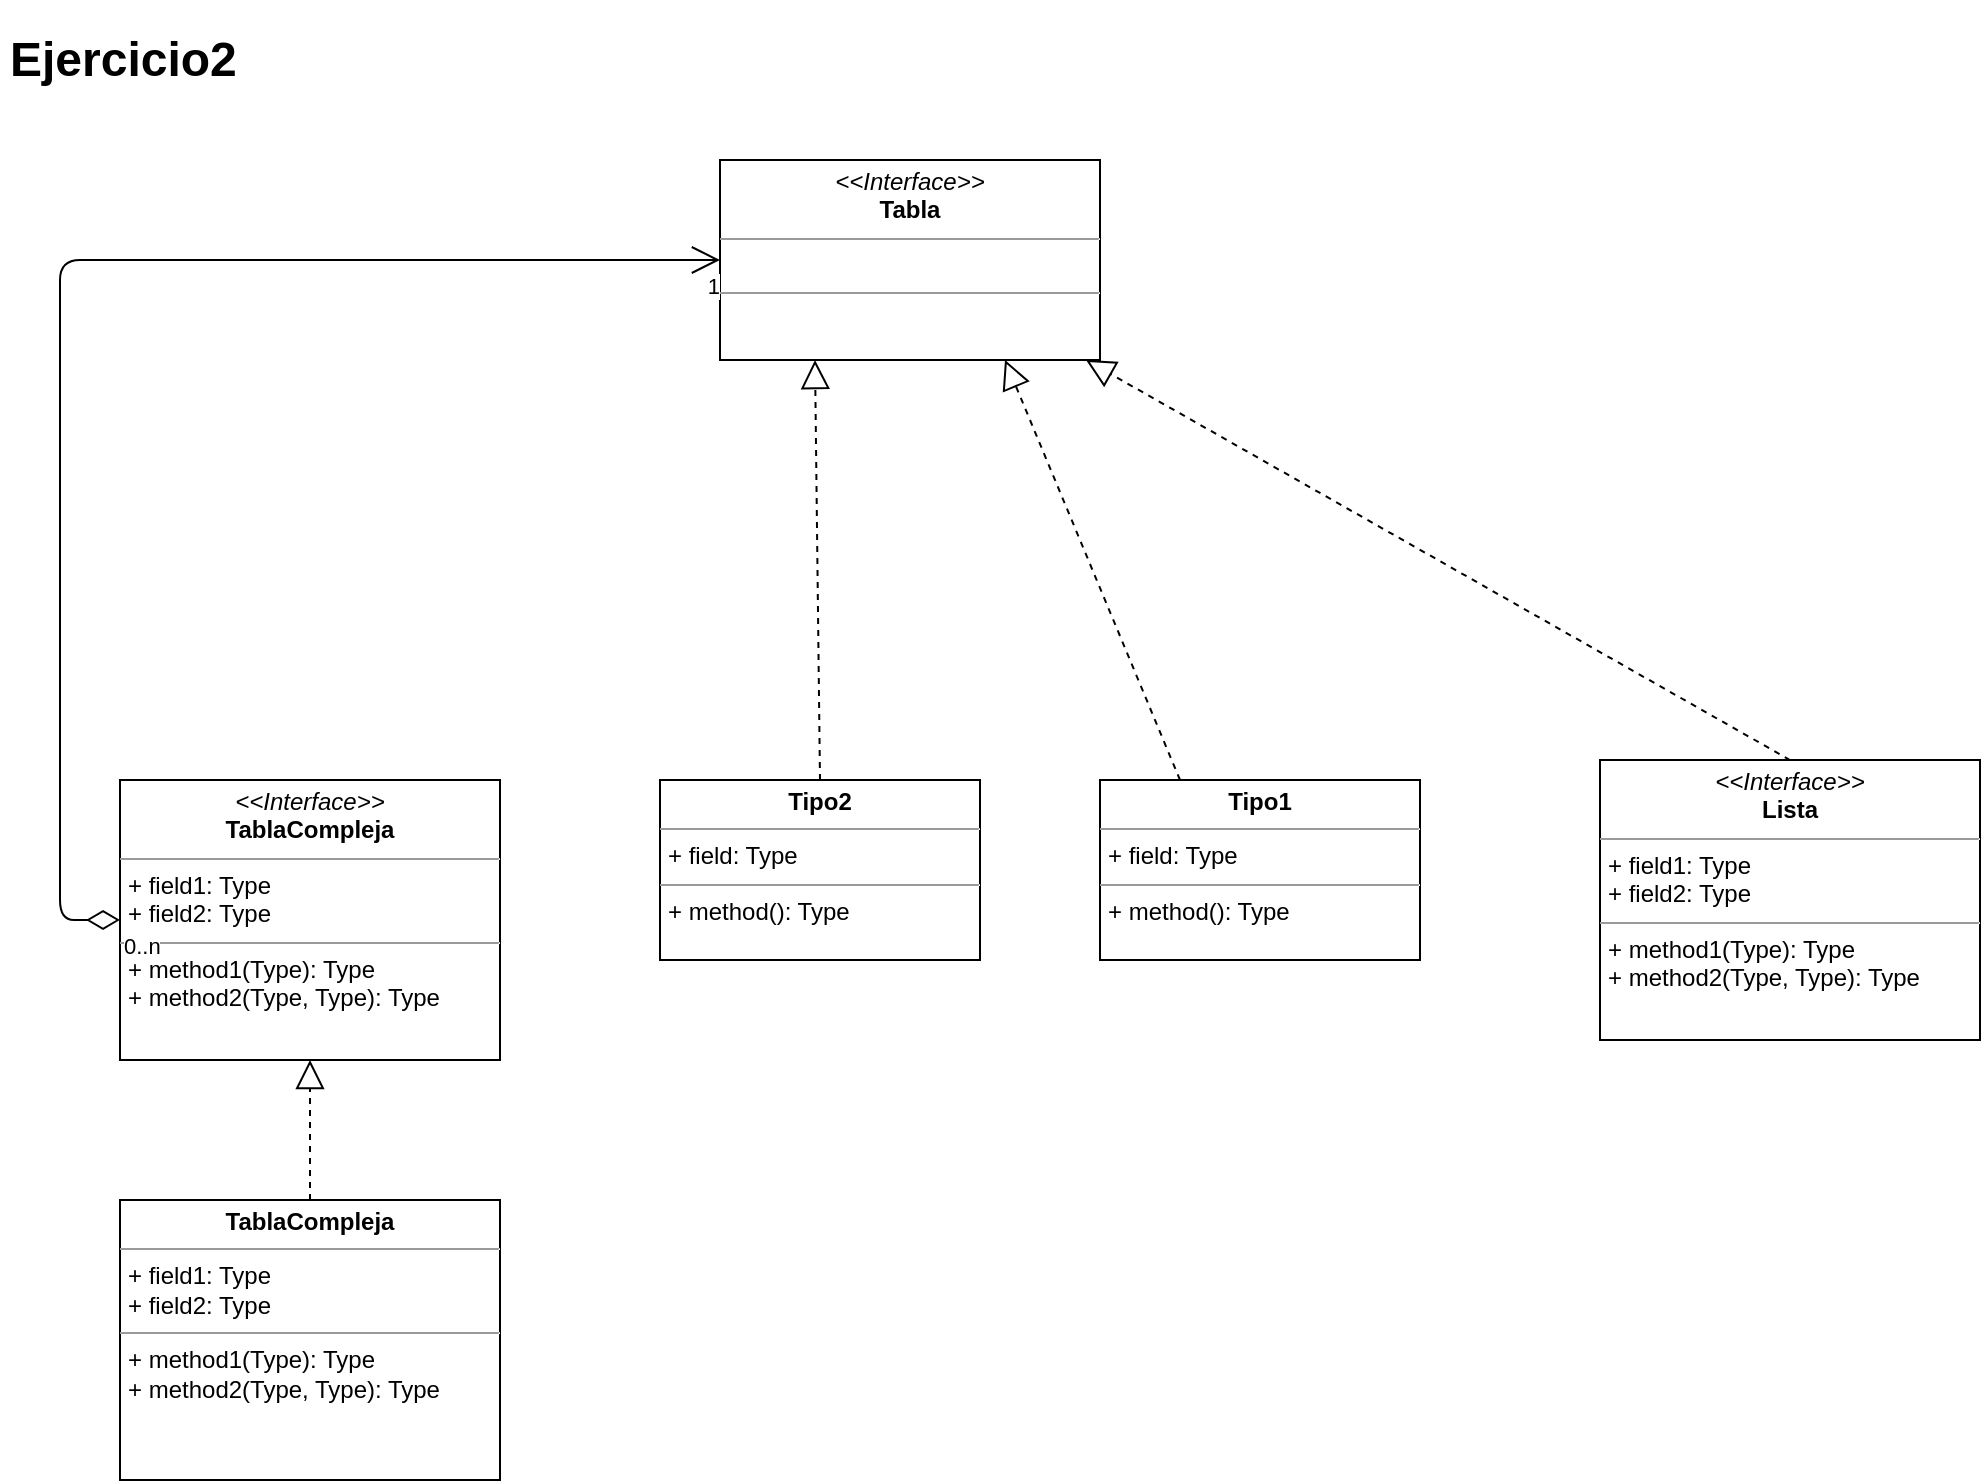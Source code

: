 <mxfile version="14.7.6" type="github">
  <diagram name="Page-1" id="c4acf3e9-155e-7222-9cf6-157b1a14988f">
    <mxGraphModel dx="970" dy="722" grid="1" gridSize="10" guides="1" tooltips="1" connect="1" arrows="1" fold="1" page="1" pageScale="1" pageWidth="850" pageHeight="1100" background="none" math="0" shadow="0">
      <root>
        <mxCell id="0" />
        <mxCell id="1" parent="0" />
        <mxCell id="9-uyIl088HcAID7fpcqB-3" value="&lt;h1&gt;Ejercicio2&lt;/h1&gt;&lt;p&gt;&lt;br&gt;&lt;/p&gt;" style="text;html=1;strokeColor=none;fillColor=none;spacing=5;spacingTop=-20;whiteSpace=wrap;overflow=hidden;rounded=0;" parent="1" vertex="1">
          <mxGeometry x="160" y="70" width="190" height="60" as="geometry" />
        </mxCell>
        <mxCell id="9-uyIl088HcAID7fpcqB-5" value="&lt;p style=&quot;margin: 0px ; margin-top: 4px ; text-align: center&quot;&gt;&lt;i&gt;&amp;lt;&amp;lt;Interface&amp;gt;&amp;gt;&lt;/i&gt;&lt;br&gt;&lt;b&gt;Tabla&lt;/b&gt;&lt;/p&gt;&lt;hr size=&quot;1&quot;&gt;&lt;p style=&quot;margin: 0px ; margin-left: 4px&quot;&gt;&lt;br&gt;&lt;/p&gt;&lt;hr size=&quot;1&quot;&gt;&lt;p style=&quot;margin: 0px ; margin-left: 4px&quot;&gt;&lt;br&gt;&lt;/p&gt;" style="verticalAlign=top;align=left;overflow=fill;fontSize=12;fontFamily=Helvetica;html=1;" parent="1" vertex="1">
          <mxGeometry x="520" y="140" width="190" height="100" as="geometry" />
        </mxCell>
        <mxCell id="9-uyIl088HcAID7fpcqB-6" value="&lt;p style=&quot;margin: 0px ; margin-top: 4px ; text-align: center&quot;&gt;&lt;b&gt;Tipo1&lt;/b&gt;&lt;/p&gt;&lt;hr size=&quot;1&quot;&gt;&lt;p style=&quot;margin: 0px ; margin-left: 4px&quot;&gt;+ field: Type&lt;/p&gt;&lt;hr size=&quot;1&quot;&gt;&lt;p style=&quot;margin: 0px ; margin-left: 4px&quot;&gt;+ method(): Type&lt;/p&gt;" style="verticalAlign=top;align=left;overflow=fill;fontSize=12;fontFamily=Helvetica;html=1;" parent="1" vertex="1">
          <mxGeometry x="710" y="450" width="160" height="90" as="geometry" />
        </mxCell>
        <mxCell id="9-uyIl088HcAID7fpcqB-8" value="&lt;p style=&quot;margin: 0px ; margin-top: 4px ; text-align: center&quot;&gt;&lt;i&gt;&amp;lt;&amp;lt;Interface&amp;gt;&amp;gt;&lt;/i&gt;&lt;br&gt;&lt;b&gt;TablaCompleja&lt;/b&gt;&lt;/p&gt;&lt;hr size=&quot;1&quot;&gt;&lt;p style=&quot;margin: 0px ; margin-left: 4px&quot;&gt;+ field1: Type&lt;br&gt;+ field2: Type&lt;/p&gt;&lt;hr size=&quot;1&quot;&gt;&lt;p style=&quot;margin: 0px ; margin-left: 4px&quot;&gt;+ method1(Type): Type&lt;br&gt;+ method2(Type, Type): Type&lt;/p&gt;" style="verticalAlign=top;align=left;overflow=fill;fontSize=12;fontFamily=Helvetica;html=1;" parent="1" vertex="1">
          <mxGeometry x="220" y="450" width="190" height="140" as="geometry" />
        </mxCell>
        <mxCell id="9-uyIl088HcAID7fpcqB-9" value="&lt;p style=&quot;margin: 0px ; margin-top: 4px ; text-align: center&quot;&gt;&lt;i&gt;&amp;lt;&amp;lt;Interface&amp;gt;&amp;gt;&lt;/i&gt;&lt;br&gt;&lt;b&gt;Lista&lt;/b&gt;&lt;/p&gt;&lt;hr size=&quot;1&quot;&gt;&lt;p style=&quot;margin: 0px ; margin-left: 4px&quot;&gt;+ field1: Type&lt;br&gt;+ field2: Type&lt;/p&gt;&lt;hr size=&quot;1&quot;&gt;&lt;p style=&quot;margin: 0px ; margin-left: 4px&quot;&gt;+ method1(Type): Type&lt;br&gt;+ method2(Type, Type): Type&lt;/p&gt;" style="verticalAlign=top;align=left;overflow=fill;fontSize=12;fontFamily=Helvetica;html=1;" parent="1" vertex="1">
          <mxGeometry x="960" y="440" width="190" height="140" as="geometry" />
        </mxCell>
        <mxCell id="9-uyIl088HcAID7fpcqB-10" value="&lt;p style=&quot;margin: 0px ; margin-top: 4px ; text-align: center&quot;&gt;&lt;b&gt;Tipo2&lt;/b&gt;&lt;/p&gt;&lt;hr size=&quot;1&quot;&gt;&lt;p style=&quot;margin: 0px ; margin-left: 4px&quot;&gt;+ field: Type&lt;/p&gt;&lt;hr size=&quot;1&quot;&gt;&lt;p style=&quot;margin: 0px ; margin-left: 4px&quot;&gt;+ method(): Type&lt;/p&gt;" style="verticalAlign=top;align=left;overflow=fill;fontSize=12;fontFamily=Helvetica;html=1;" parent="1" vertex="1">
          <mxGeometry x="490" y="450" width="160" height="90" as="geometry" />
        </mxCell>
        <mxCell id="YKqmAS6E7r16ugWrfL71-6" value="" style="endArrow=open;html=1;endSize=12;startArrow=diamondThin;startSize=14;startFill=0;edgeStyle=orthogonalEdgeStyle;entryX=0;entryY=0.5;entryDx=0;entryDy=0;exitX=0;exitY=0.5;exitDx=0;exitDy=0;" edge="1" parent="1" source="9-uyIl088HcAID7fpcqB-8" target="9-uyIl088HcAID7fpcqB-5">
          <mxGeometry relative="1" as="geometry">
            <mxPoint x="300" y="270" as="sourcePoint" />
            <mxPoint x="460" y="270" as="targetPoint" />
            <Array as="points">
              <mxPoint x="190" y="520" />
              <mxPoint x="190" y="190" />
            </Array>
          </mxGeometry>
        </mxCell>
        <mxCell id="YKqmAS6E7r16ugWrfL71-7" value="0..n" style="edgeLabel;resizable=0;html=1;align=left;verticalAlign=top;" connectable="0" vertex="1" parent="YKqmAS6E7r16ugWrfL71-6">
          <mxGeometry x="-1" relative="1" as="geometry" />
        </mxCell>
        <mxCell id="YKqmAS6E7r16ugWrfL71-8" value="1" style="edgeLabel;resizable=0;html=1;align=right;verticalAlign=top;" connectable="0" vertex="1" parent="YKqmAS6E7r16ugWrfL71-6">
          <mxGeometry x="1" relative="1" as="geometry" />
        </mxCell>
        <mxCell id="YKqmAS6E7r16ugWrfL71-10" value="&lt;p style=&quot;margin: 0px ; margin-top: 4px ; text-align: center&quot;&gt;&lt;b&gt;TablaCompleja&lt;/b&gt;&lt;/p&gt;&lt;hr size=&quot;1&quot;&gt;&lt;p style=&quot;margin: 0px ; margin-left: 4px&quot;&gt;+ field1: Type&lt;br&gt;+ field2: Type&lt;/p&gt;&lt;hr size=&quot;1&quot;&gt;&lt;p style=&quot;margin: 0px ; margin-left: 4px&quot;&gt;+ method1(Type): Type&lt;br&gt;+ method2(Type, Type): Type&lt;/p&gt;" style="verticalAlign=top;align=left;overflow=fill;fontSize=12;fontFamily=Helvetica;html=1;" vertex="1" parent="1">
          <mxGeometry x="220" y="660" width="190" height="140" as="geometry" />
        </mxCell>
        <mxCell id="YKqmAS6E7r16ugWrfL71-11" value="" style="endArrow=block;dashed=1;endFill=0;endSize=12;html=1;entryX=0.5;entryY=1;entryDx=0;entryDy=0;exitX=0.5;exitY=0;exitDx=0;exitDy=0;" edge="1" parent="1" source="YKqmAS6E7r16ugWrfL71-10" target="9-uyIl088HcAID7fpcqB-8">
          <mxGeometry width="160" relative="1" as="geometry">
            <mxPoint x="630" y="610" as="sourcePoint" />
            <mxPoint x="790" y="610" as="targetPoint" />
          </mxGeometry>
        </mxCell>
        <mxCell id="YKqmAS6E7r16ugWrfL71-12" value="" style="endArrow=block;dashed=1;endFill=0;endSize=12;html=1;entryX=0.25;entryY=1;entryDx=0;entryDy=0;exitX=0.5;exitY=0;exitDx=0;exitDy=0;" edge="1" parent="1" source="9-uyIl088HcAID7fpcqB-10" target="9-uyIl088HcAID7fpcqB-5">
          <mxGeometry width="160" relative="1" as="geometry">
            <mxPoint x="640" y="620" as="sourcePoint" />
            <mxPoint x="800" y="620" as="targetPoint" />
          </mxGeometry>
        </mxCell>
        <mxCell id="YKqmAS6E7r16ugWrfL71-13" value="" style="endArrow=block;dashed=1;endFill=0;endSize=12;html=1;entryX=0.75;entryY=1;entryDx=0;entryDy=0;exitX=0.25;exitY=0;exitDx=0;exitDy=0;" edge="1" parent="1" source="9-uyIl088HcAID7fpcqB-6" target="9-uyIl088HcAID7fpcqB-5">
          <mxGeometry width="160" relative="1" as="geometry">
            <mxPoint x="650" y="630" as="sourcePoint" />
            <mxPoint x="810" y="630" as="targetPoint" />
          </mxGeometry>
        </mxCell>
        <mxCell id="YKqmAS6E7r16ugWrfL71-14" value="" style="endArrow=block;dashed=1;endFill=0;endSize=12;html=1;exitX=0.5;exitY=0;exitDx=0;exitDy=0;" edge="1" parent="1" source="9-uyIl088HcAID7fpcqB-9" target="9-uyIl088HcAID7fpcqB-5">
          <mxGeometry width="160" relative="1" as="geometry">
            <mxPoint x="897.5" y="440" as="sourcePoint" />
            <mxPoint x="810" y="230" as="targetPoint" />
          </mxGeometry>
        </mxCell>
      </root>
    </mxGraphModel>
  </diagram>
</mxfile>
